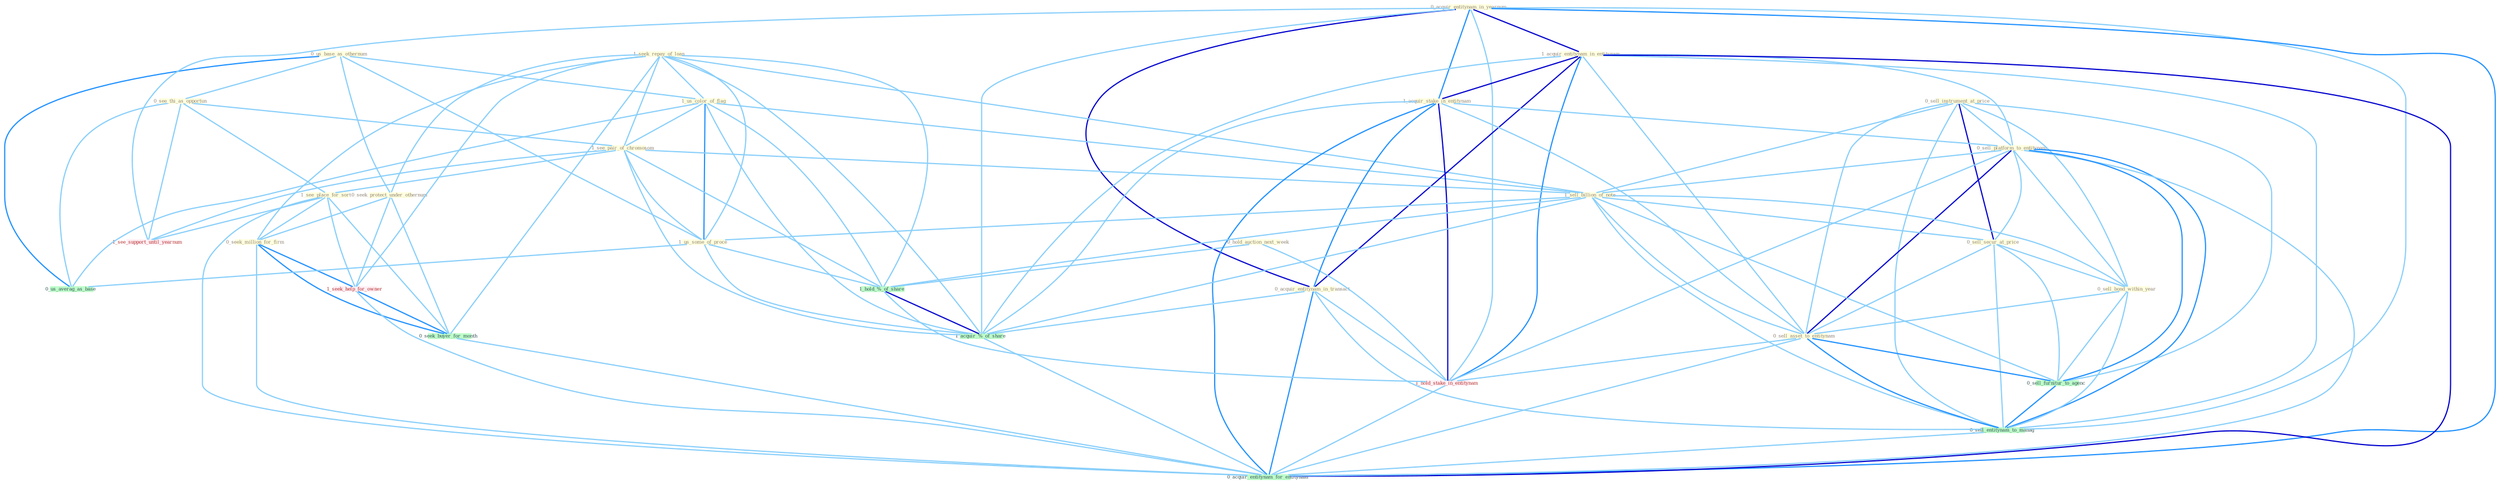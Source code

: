 Graph G{ 
    node
    [shape=polygon,style=filled,width=.5,height=.06,color="#BDFCC9",fixedsize=true,fontsize=4,
    fontcolor="#2f4f4f"];
    {node
    [color="#ffffe0", fontcolor="#8b7d6b"] "0_us_base_as_othernum " "0_see_thi_as_opportun " "0_acquir_entitynam_in_yearnum " "1_seek_repay_of_loan " "1_us_color_of_flag " "0_seek_protect_under_othernum " "1_acquir_entitynam_in_entitynam " "1_see_pair_of_chromosom " "0_sell_instrument_at_price " "1_see_place_for_sort " "0_seek_million_for_firm " "0_hold_auction_next_week " "1_acquir_stake_in_entitynam " "0_sell_platform_to_entitynam " "1_sell_billion_of_note " "0_sell_secur_at_price " "0_acquir_entitynam_in_transact " "0_sell_bond_within_year " "0_sell_asset_to_entitynam " "1_us_some_of_proce "}
{node [color="#fff0f5", fontcolor="#b22222"] "1_hold_stake_in_entitynam " "1_seek_help_for_owner " "1_see_support_until_yearnum "}
edge [color="#B0E2FF"];

	"0_us_base_as_othernum " -- "0_see_thi_as_opportun " [w="1", color="#87cefa" ];
	"0_us_base_as_othernum " -- "1_us_color_of_flag " [w="1", color="#87cefa" ];
	"0_us_base_as_othernum " -- "0_seek_protect_under_othernum " [w="1", color="#87cefa" ];
	"0_us_base_as_othernum " -- "1_us_some_of_proce " [w="1", color="#87cefa" ];
	"0_us_base_as_othernum " -- "0_us_averag_as_base " [w="2", color="#1e90ff" , len=0.8];
	"0_see_thi_as_opportun " -- "1_see_pair_of_chromosom " [w="1", color="#87cefa" ];
	"0_see_thi_as_opportun " -- "1_see_place_for_sort " [w="1", color="#87cefa" ];
	"0_see_thi_as_opportun " -- "1_see_support_until_yearnum " [w="1", color="#87cefa" ];
	"0_see_thi_as_opportun " -- "0_us_averag_as_base " [w="1", color="#87cefa" ];
	"0_acquir_entitynam_in_yearnum " -- "1_acquir_entitynam_in_entitynam " [w="3", color="#0000cd" , len=0.6];
	"0_acquir_entitynam_in_yearnum " -- "1_acquir_stake_in_entitynam " [w="2", color="#1e90ff" , len=0.8];
	"0_acquir_entitynam_in_yearnum " -- "0_acquir_entitynam_in_transact " [w="3", color="#0000cd" , len=0.6];
	"0_acquir_entitynam_in_yearnum " -- "1_hold_stake_in_entitynam " [w="1", color="#87cefa" ];
	"0_acquir_entitynam_in_yearnum " -- "1_acquir_%_of_share " [w="1", color="#87cefa" ];
	"0_acquir_entitynam_in_yearnum " -- "1_see_support_until_yearnum " [w="1", color="#87cefa" ];
	"0_acquir_entitynam_in_yearnum " -- "0_sell_entitynam_to_manag " [w="1", color="#87cefa" ];
	"0_acquir_entitynam_in_yearnum " -- "0_acquir_entitynam_for_entitynam " [w="2", color="#1e90ff" , len=0.8];
	"1_seek_repay_of_loan " -- "1_us_color_of_flag " [w="1", color="#87cefa" ];
	"1_seek_repay_of_loan " -- "0_seek_protect_under_othernum " [w="1", color="#87cefa" ];
	"1_seek_repay_of_loan " -- "1_see_pair_of_chromosom " [w="1", color="#87cefa" ];
	"1_seek_repay_of_loan " -- "0_seek_million_for_firm " [w="1", color="#87cefa" ];
	"1_seek_repay_of_loan " -- "1_sell_billion_of_note " [w="1", color="#87cefa" ];
	"1_seek_repay_of_loan " -- "1_us_some_of_proce " [w="1", color="#87cefa" ];
	"1_seek_repay_of_loan " -- "1_hold_%_of_share " [w="1", color="#87cefa" ];
	"1_seek_repay_of_loan " -- "1_seek_help_for_owner " [w="1", color="#87cefa" ];
	"1_seek_repay_of_loan " -- "0_seek_buyer_for_month " [w="1", color="#87cefa" ];
	"1_seek_repay_of_loan " -- "1_acquir_%_of_share " [w="1", color="#87cefa" ];
	"1_us_color_of_flag " -- "1_see_pair_of_chromosom " [w="1", color="#87cefa" ];
	"1_us_color_of_flag " -- "1_sell_billion_of_note " [w="1", color="#87cefa" ];
	"1_us_color_of_flag " -- "1_us_some_of_proce " [w="2", color="#1e90ff" , len=0.8];
	"1_us_color_of_flag " -- "1_hold_%_of_share " [w="1", color="#87cefa" ];
	"1_us_color_of_flag " -- "1_acquir_%_of_share " [w="1", color="#87cefa" ];
	"1_us_color_of_flag " -- "0_us_averag_as_base " [w="1", color="#87cefa" ];
	"0_seek_protect_under_othernum " -- "0_seek_million_for_firm " [w="1", color="#87cefa" ];
	"0_seek_protect_under_othernum " -- "1_seek_help_for_owner " [w="1", color="#87cefa" ];
	"0_seek_protect_under_othernum " -- "0_seek_buyer_for_month " [w="1", color="#87cefa" ];
	"1_acquir_entitynam_in_entitynam " -- "1_acquir_stake_in_entitynam " [w="3", color="#0000cd" , len=0.6];
	"1_acquir_entitynam_in_entitynam " -- "0_sell_platform_to_entitynam " [w="1", color="#87cefa" ];
	"1_acquir_entitynam_in_entitynam " -- "0_acquir_entitynam_in_transact " [w="3", color="#0000cd" , len=0.6];
	"1_acquir_entitynam_in_entitynam " -- "0_sell_asset_to_entitynam " [w="1", color="#87cefa" ];
	"1_acquir_entitynam_in_entitynam " -- "1_hold_stake_in_entitynam " [w="2", color="#1e90ff" , len=0.8];
	"1_acquir_entitynam_in_entitynam " -- "1_acquir_%_of_share " [w="1", color="#87cefa" ];
	"1_acquir_entitynam_in_entitynam " -- "0_sell_entitynam_to_manag " [w="1", color="#87cefa" ];
	"1_acquir_entitynam_in_entitynam " -- "0_acquir_entitynam_for_entitynam " [w="3", color="#0000cd" , len=0.6];
	"1_see_pair_of_chromosom " -- "1_see_place_for_sort " [w="1", color="#87cefa" ];
	"1_see_pair_of_chromosom " -- "1_sell_billion_of_note " [w="1", color="#87cefa" ];
	"1_see_pair_of_chromosom " -- "1_us_some_of_proce " [w="1", color="#87cefa" ];
	"1_see_pair_of_chromosom " -- "1_hold_%_of_share " [w="1", color="#87cefa" ];
	"1_see_pair_of_chromosom " -- "1_acquir_%_of_share " [w="1", color="#87cefa" ];
	"1_see_pair_of_chromosom " -- "1_see_support_until_yearnum " [w="1", color="#87cefa" ];
	"0_sell_instrument_at_price " -- "0_sell_platform_to_entitynam " [w="1", color="#87cefa" ];
	"0_sell_instrument_at_price " -- "1_sell_billion_of_note " [w="1", color="#87cefa" ];
	"0_sell_instrument_at_price " -- "0_sell_secur_at_price " [w="3", color="#0000cd" , len=0.6];
	"0_sell_instrument_at_price " -- "0_sell_bond_within_year " [w="1", color="#87cefa" ];
	"0_sell_instrument_at_price " -- "0_sell_asset_to_entitynam " [w="1", color="#87cefa" ];
	"0_sell_instrument_at_price " -- "0_sell_furnitur_to_agenc " [w="1", color="#87cefa" ];
	"0_sell_instrument_at_price " -- "0_sell_entitynam_to_manag " [w="1", color="#87cefa" ];
	"1_see_place_for_sort " -- "0_seek_million_for_firm " [w="1", color="#87cefa" ];
	"1_see_place_for_sort " -- "1_seek_help_for_owner " [w="1", color="#87cefa" ];
	"1_see_place_for_sort " -- "0_seek_buyer_for_month " [w="1", color="#87cefa" ];
	"1_see_place_for_sort " -- "1_see_support_until_yearnum " [w="1", color="#87cefa" ];
	"1_see_place_for_sort " -- "0_acquir_entitynam_for_entitynam " [w="1", color="#87cefa" ];
	"0_seek_million_for_firm " -- "1_seek_help_for_owner " [w="2", color="#1e90ff" , len=0.8];
	"0_seek_million_for_firm " -- "0_seek_buyer_for_month " [w="2", color="#1e90ff" , len=0.8];
	"0_seek_million_for_firm " -- "0_acquir_entitynam_for_entitynam " [w="1", color="#87cefa" ];
	"0_hold_auction_next_week " -- "1_hold_%_of_share " [w="1", color="#87cefa" ];
	"0_hold_auction_next_week " -- "1_hold_stake_in_entitynam " [w="1", color="#87cefa" ];
	"1_acquir_stake_in_entitynam " -- "0_sell_platform_to_entitynam " [w="1", color="#87cefa" ];
	"1_acquir_stake_in_entitynam " -- "0_acquir_entitynam_in_transact " [w="2", color="#1e90ff" , len=0.8];
	"1_acquir_stake_in_entitynam " -- "0_sell_asset_to_entitynam " [w="1", color="#87cefa" ];
	"1_acquir_stake_in_entitynam " -- "1_hold_stake_in_entitynam " [w="3", color="#0000cd" , len=0.6];
	"1_acquir_stake_in_entitynam " -- "1_acquir_%_of_share " [w="1", color="#87cefa" ];
	"1_acquir_stake_in_entitynam " -- "0_acquir_entitynam_for_entitynam " [w="2", color="#1e90ff" , len=0.8];
	"0_sell_platform_to_entitynam " -- "1_sell_billion_of_note " [w="1", color="#87cefa" ];
	"0_sell_platform_to_entitynam " -- "0_sell_secur_at_price " [w="1", color="#87cefa" ];
	"0_sell_platform_to_entitynam " -- "0_sell_bond_within_year " [w="1", color="#87cefa" ];
	"0_sell_platform_to_entitynam " -- "0_sell_asset_to_entitynam " [w="3", color="#0000cd" , len=0.6];
	"0_sell_platform_to_entitynam " -- "1_hold_stake_in_entitynam " [w="1", color="#87cefa" ];
	"0_sell_platform_to_entitynam " -- "0_sell_furnitur_to_agenc " [w="2", color="#1e90ff" , len=0.8];
	"0_sell_platform_to_entitynam " -- "0_sell_entitynam_to_manag " [w="2", color="#1e90ff" , len=0.8];
	"0_sell_platform_to_entitynam " -- "0_acquir_entitynam_for_entitynam " [w="1", color="#87cefa" ];
	"1_sell_billion_of_note " -- "0_sell_secur_at_price " [w="1", color="#87cefa" ];
	"1_sell_billion_of_note " -- "0_sell_bond_within_year " [w="1", color="#87cefa" ];
	"1_sell_billion_of_note " -- "0_sell_asset_to_entitynam " [w="1", color="#87cefa" ];
	"1_sell_billion_of_note " -- "1_us_some_of_proce " [w="1", color="#87cefa" ];
	"1_sell_billion_of_note " -- "1_hold_%_of_share " [w="1", color="#87cefa" ];
	"1_sell_billion_of_note " -- "1_acquir_%_of_share " [w="1", color="#87cefa" ];
	"1_sell_billion_of_note " -- "0_sell_furnitur_to_agenc " [w="1", color="#87cefa" ];
	"1_sell_billion_of_note " -- "0_sell_entitynam_to_manag " [w="1", color="#87cefa" ];
	"0_sell_secur_at_price " -- "0_sell_bond_within_year " [w="1", color="#87cefa" ];
	"0_sell_secur_at_price " -- "0_sell_asset_to_entitynam " [w="1", color="#87cefa" ];
	"0_sell_secur_at_price " -- "0_sell_furnitur_to_agenc " [w="1", color="#87cefa" ];
	"0_sell_secur_at_price " -- "0_sell_entitynam_to_manag " [w="1", color="#87cefa" ];
	"0_acquir_entitynam_in_transact " -- "1_hold_stake_in_entitynam " [w="1", color="#87cefa" ];
	"0_acquir_entitynam_in_transact " -- "1_acquir_%_of_share " [w="1", color="#87cefa" ];
	"0_acquir_entitynam_in_transact " -- "0_sell_entitynam_to_manag " [w="1", color="#87cefa" ];
	"0_acquir_entitynam_in_transact " -- "0_acquir_entitynam_for_entitynam " [w="2", color="#1e90ff" , len=0.8];
	"0_sell_bond_within_year " -- "0_sell_asset_to_entitynam " [w="1", color="#87cefa" ];
	"0_sell_bond_within_year " -- "0_sell_furnitur_to_agenc " [w="1", color="#87cefa" ];
	"0_sell_bond_within_year " -- "0_sell_entitynam_to_manag " [w="1", color="#87cefa" ];
	"0_sell_asset_to_entitynam " -- "1_hold_stake_in_entitynam " [w="1", color="#87cefa" ];
	"0_sell_asset_to_entitynam " -- "0_sell_furnitur_to_agenc " [w="2", color="#1e90ff" , len=0.8];
	"0_sell_asset_to_entitynam " -- "0_sell_entitynam_to_manag " [w="2", color="#1e90ff" , len=0.8];
	"0_sell_asset_to_entitynam " -- "0_acquir_entitynam_for_entitynam " [w="1", color="#87cefa" ];
	"1_us_some_of_proce " -- "1_hold_%_of_share " [w="1", color="#87cefa" ];
	"1_us_some_of_proce " -- "1_acquir_%_of_share " [w="1", color="#87cefa" ];
	"1_us_some_of_proce " -- "0_us_averag_as_base " [w="1", color="#87cefa" ];
	"1_hold_%_of_share " -- "1_hold_stake_in_entitynam " [w="1", color="#87cefa" ];
	"1_hold_%_of_share " -- "1_acquir_%_of_share " [w="3", color="#0000cd" , len=0.6];
	"1_hold_stake_in_entitynam " -- "0_acquir_entitynam_for_entitynam " [w="1", color="#87cefa" ];
	"1_seek_help_for_owner " -- "0_seek_buyer_for_month " [w="2", color="#1e90ff" , len=0.8];
	"1_seek_help_for_owner " -- "0_acquir_entitynam_for_entitynam " [w="1", color="#87cefa" ];
	"0_seek_buyer_for_month " -- "0_acquir_entitynam_for_entitynam " [w="1", color="#87cefa" ];
	"1_acquir_%_of_share " -- "0_acquir_entitynam_for_entitynam " [w="1", color="#87cefa" ];
	"0_sell_furnitur_to_agenc " -- "0_sell_entitynam_to_manag " [w="2", color="#1e90ff" , len=0.8];
	"0_sell_entitynam_to_manag " -- "0_acquir_entitynam_for_entitynam " [w="1", color="#87cefa" ];
}